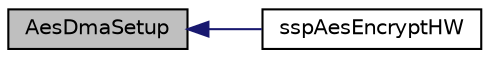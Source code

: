 digraph "AesDmaSetup"
{
  edge [fontname="Helvetica",fontsize="10",labelfontname="Helvetica",labelfontsize="10"];
  node [fontname="Helvetica",fontsize="10",shape=record];
  rankdir="LR";
  Node1 [label="AesDmaSetup",height=0.2,width=0.4,color="black", fillcolor="grey75", style="filled" fontcolor="black"];
  Node1 -> Node2 [dir="back",color="midnightblue",fontsize="10",style="solid",fontname="Helvetica"];
  Node2 [label="sspAesEncryptHW",height=0.2,width=0.4,color="black", fillcolor="white", style="filled",URL="$_projects_2ble_2util_2_u_b_l_2soc__8051_2usb__msd_2hal_2hal__aes_8h.html#a841ccd19dc9ea704f8eefaa21d68e5a6"];
}
